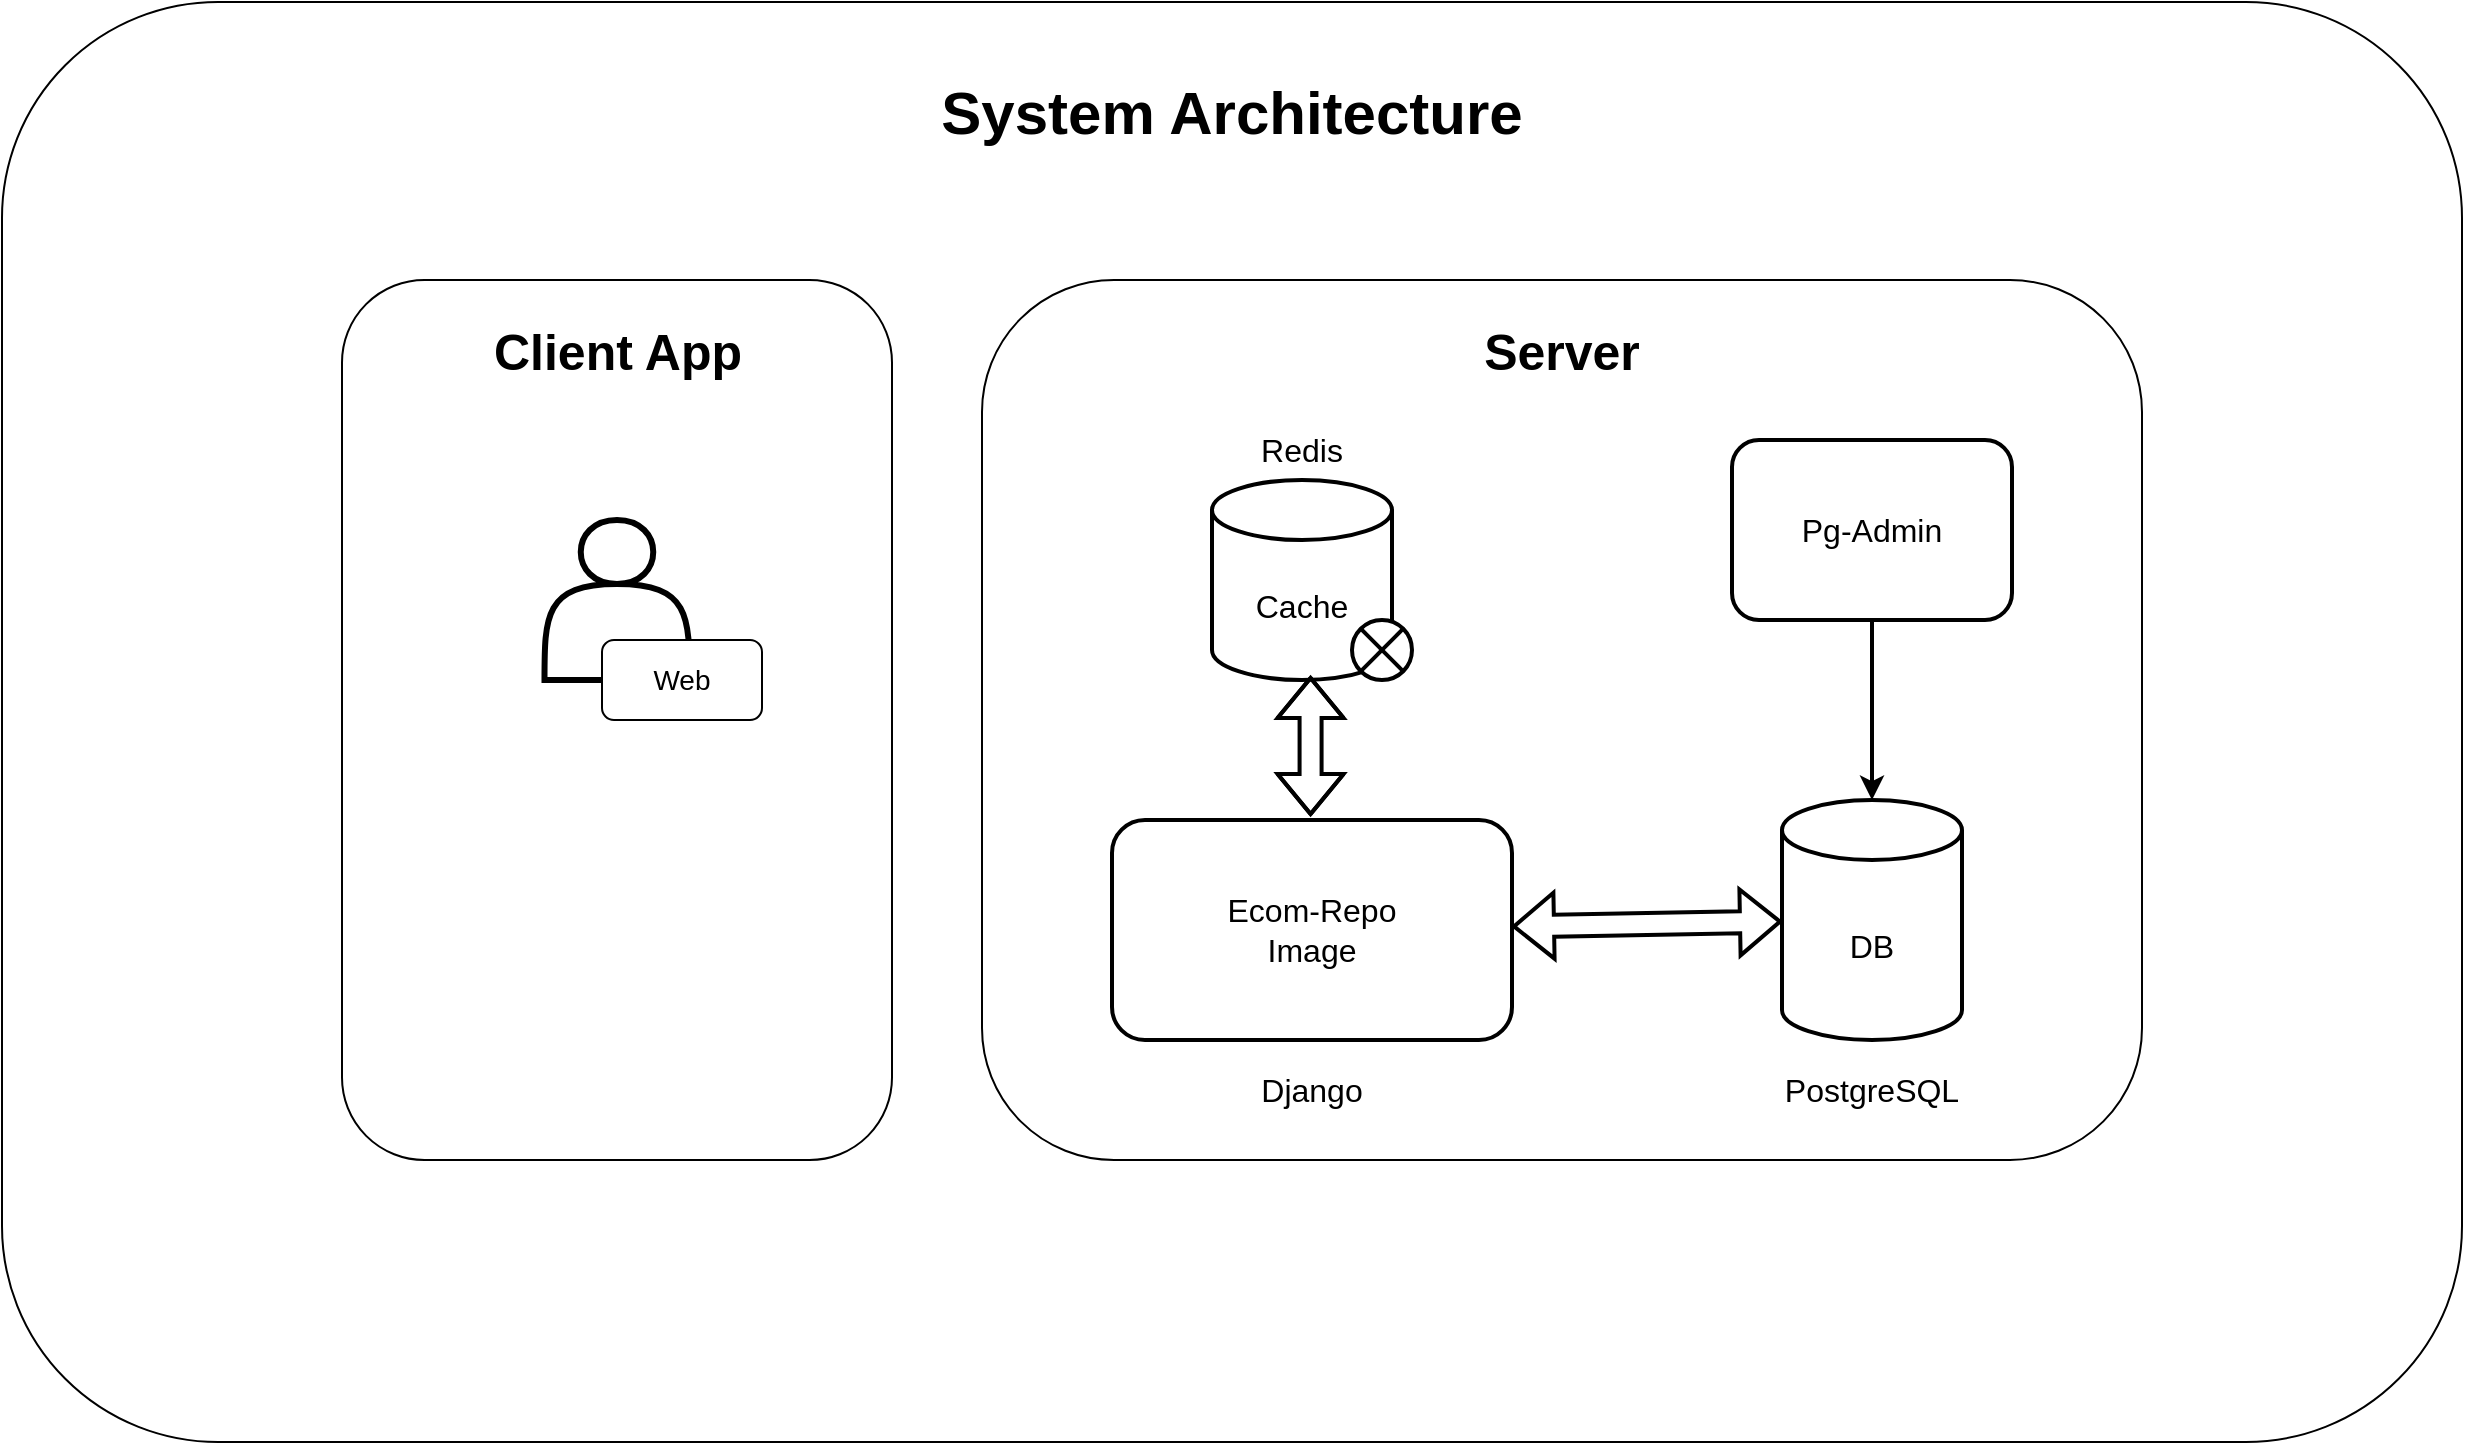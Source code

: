 <mxfile version="22.1.7" type="device">
  <diagram name="Page-1" id="wh8dD2BX7OOQ52GZGnCQ">
    <mxGraphModel dx="2835" dy="1030" grid="1" gridSize="10" guides="1" tooltips="1" connect="1" arrows="1" fold="1" page="1" pageScale="1" pageWidth="850" pageHeight="1100" math="0" shadow="0">
      <root>
        <mxCell id="0" />
        <mxCell id="1" parent="0" />
        <mxCell id="dDhOK2jrjEGGhazRPi_E-33" value="" style="rounded=1;whiteSpace=wrap;html=1;" vertex="1" parent="1">
          <mxGeometry x="-330" y="530" width="1230" height="720" as="geometry" />
        </mxCell>
        <mxCell id="dDhOK2jrjEGGhazRPi_E-1" value="" style="rounded=1;whiteSpace=wrap;html=1;" vertex="1" parent="1">
          <mxGeometry x="160" y="669" width="580" height="440" as="geometry" />
        </mxCell>
        <mxCell id="dDhOK2jrjEGGhazRPi_E-2" value="&lt;font size=&quot;1&quot; style=&quot;&quot;&gt;&lt;b style=&quot;font-size: 25px;&quot;&gt;Server&lt;/b&gt;&lt;/font&gt;" style="text;html=1;strokeColor=none;fillColor=none;align=center;verticalAlign=middle;whiteSpace=wrap;rounded=0;" vertex="1" parent="1">
          <mxGeometry x="385" y="689" width="130" height="30" as="geometry" />
        </mxCell>
        <mxCell id="dDhOK2jrjEGGhazRPi_E-3" value="" style="rounded=1;whiteSpace=wrap;html=1;strokeWidth=2;" vertex="1" parent="1">
          <mxGeometry x="225" y="939" width="200" height="110" as="geometry" />
        </mxCell>
        <mxCell id="dDhOK2jrjEGGhazRPi_E-5" value="&lt;font style=&quot;font-size: 16px;&quot;&gt;Ecom-Repo Image&lt;/font&gt;" style="text;html=1;strokeColor=none;fillColor=none;align=center;verticalAlign=middle;whiteSpace=wrap;rounded=0;" vertex="1" parent="1">
          <mxGeometry x="270" y="979" width="110" height="30" as="geometry" />
        </mxCell>
        <mxCell id="dDhOK2jrjEGGhazRPi_E-7" value="&lt;font style=&quot;font-size: 16px;&quot;&gt;DB&lt;/font&gt;" style="shape=cylinder3;whiteSpace=wrap;html=1;boundedLbl=1;backgroundOutline=1;size=15;strokeWidth=2;" vertex="1" parent="1">
          <mxGeometry x="560" y="929" width="90" height="120" as="geometry" />
        </mxCell>
        <mxCell id="dDhOK2jrjEGGhazRPi_E-8" value="&lt;font style=&quot;font-size: 16px;&quot;&gt;PostgreSQL&lt;/font&gt;" style="text;html=1;strokeColor=none;fillColor=none;align=center;verticalAlign=middle;whiteSpace=wrap;rounded=0;" vertex="1" parent="1">
          <mxGeometry x="555" y="1059" width="100" height="30" as="geometry" />
        </mxCell>
        <mxCell id="dDhOK2jrjEGGhazRPi_E-10" value="&lt;font style=&quot;font-size: 16px;&quot;&gt;Cache&lt;/font&gt;" style="shape=cylinder3;whiteSpace=wrap;html=1;boundedLbl=1;backgroundOutline=1;size=15;strokeWidth=2;" vertex="1" parent="1">
          <mxGeometry x="275" y="769" width="90" height="100" as="geometry" />
        </mxCell>
        <mxCell id="dDhOK2jrjEGGhazRPi_E-14" value="" style="shape=flexArrow;endArrow=classic;startArrow=classic;html=1;rounded=0;strokeWidth=2;" edge="1" parent="1">
          <mxGeometry width="100" height="100" relative="1" as="geometry">
            <mxPoint x="324.29" y="937" as="sourcePoint" />
            <mxPoint x="324.29" y="867" as="targetPoint" />
            <Array as="points">
              <mxPoint x="324.29" y="897" />
            </Array>
          </mxGeometry>
        </mxCell>
        <mxCell id="dDhOK2jrjEGGhazRPi_E-15" value="" style="shape=flexArrow;endArrow=classic;startArrow=classic;html=1;rounded=0;strokeWidth=2;" edge="1" parent="1" source="dDhOK2jrjEGGhazRPi_E-3" target="dDhOK2jrjEGGhazRPi_E-7">
          <mxGeometry width="100" height="100" relative="1" as="geometry">
            <mxPoint x="460" y="879" as="sourcePoint" />
            <mxPoint x="560" y="779" as="targetPoint" />
          </mxGeometry>
        </mxCell>
        <mxCell id="dDhOK2jrjEGGhazRPi_E-16" value="" style="shape=sumEllipse;perimeter=ellipsePerimeter;whiteSpace=wrap;html=1;backgroundOutline=1;strokeWidth=2;" vertex="1" parent="1">
          <mxGeometry x="345" y="839" width="30" height="30" as="geometry" />
        </mxCell>
        <mxCell id="dDhOK2jrjEGGhazRPi_E-17" value="&lt;font style=&quot;font-size: 16px;&quot;&gt;Redis&lt;/font&gt;" style="text;html=1;strokeColor=none;fillColor=none;align=center;verticalAlign=middle;whiteSpace=wrap;rounded=0;" vertex="1" parent="1">
          <mxGeometry x="270" y="739" width="100" height="30" as="geometry" />
        </mxCell>
        <mxCell id="dDhOK2jrjEGGhazRPi_E-18" value="" style="rounded=1;whiteSpace=wrap;html=1;strokeWidth=2;" vertex="1" parent="1">
          <mxGeometry x="535" y="749" width="140" height="90" as="geometry" />
        </mxCell>
        <mxCell id="dDhOK2jrjEGGhazRPi_E-19" value="&lt;font style=&quot;font-size: 16px;&quot;&gt;Pg-Admin&lt;/font&gt;" style="text;html=1;strokeColor=none;fillColor=none;align=center;verticalAlign=middle;whiteSpace=wrap;rounded=0;" vertex="1" parent="1">
          <mxGeometry x="550" y="779" width="110" height="30" as="geometry" />
        </mxCell>
        <mxCell id="dDhOK2jrjEGGhazRPi_E-20" style="edgeStyle=orthogonalEdgeStyle;rounded=0;orthogonalLoop=1;jettySize=auto;html=1;entryX=0.5;entryY=0;entryDx=0;entryDy=0;entryPerimeter=0;strokeWidth=2;" edge="1" parent="1" source="dDhOK2jrjEGGhazRPi_E-18" target="dDhOK2jrjEGGhazRPi_E-7">
          <mxGeometry relative="1" as="geometry" />
        </mxCell>
        <mxCell id="dDhOK2jrjEGGhazRPi_E-27" value="" style="rounded=1;whiteSpace=wrap;html=1;" vertex="1" parent="1">
          <mxGeometry x="-160" y="669" width="275" height="440" as="geometry" />
        </mxCell>
        <mxCell id="dDhOK2jrjEGGhazRPi_E-28" value="&lt;font size=&quot;1&quot; style=&quot;&quot;&gt;&lt;b style=&quot;font-size: 25px;&quot;&gt;Client App&lt;/b&gt;&lt;/font&gt;" style="text;html=1;strokeColor=none;fillColor=none;align=center;verticalAlign=middle;whiteSpace=wrap;rounded=0;" vertex="1" parent="1">
          <mxGeometry x="-101.25" y="689" width="157.5" height="30" as="geometry" />
        </mxCell>
        <mxCell id="dDhOK2jrjEGGhazRPi_E-29" value="" style="shape=actor;whiteSpace=wrap;html=1;strokeWidth=3;" vertex="1" parent="1">
          <mxGeometry x="-58.75" y="789" width="72.5" height="80" as="geometry" />
        </mxCell>
        <mxCell id="dDhOK2jrjEGGhazRPi_E-31" value="&lt;font style=&quot;font-size: 14px;&quot;&gt;Web&lt;/font&gt;" style="rounded=1;whiteSpace=wrap;html=1;" vertex="1" parent="1">
          <mxGeometry x="-30" y="849" width="80" height="40" as="geometry" />
        </mxCell>
        <mxCell id="dDhOK2jrjEGGhazRPi_E-32" value="&lt;font style=&quot;font-size: 16px;&quot;&gt;Django&lt;/font&gt;" style="text;html=1;strokeColor=none;fillColor=none;align=center;verticalAlign=middle;whiteSpace=wrap;rounded=0;" vertex="1" parent="1">
          <mxGeometry x="275" y="1059" width="100" height="30" as="geometry" />
        </mxCell>
        <mxCell id="dDhOK2jrjEGGhazRPi_E-34" value="&lt;font size=&quot;1&quot; style=&quot;&quot;&gt;&lt;b style=&quot;font-size: 30px;&quot;&gt;System Architecture&lt;/b&gt;&lt;/font&gt;" style="text;html=1;strokeColor=none;fillColor=none;align=center;verticalAlign=middle;whiteSpace=wrap;rounded=0;" vertex="1" parent="1">
          <mxGeometry x="120" y="570" width="330" height="30" as="geometry" />
        </mxCell>
      </root>
    </mxGraphModel>
  </diagram>
</mxfile>
